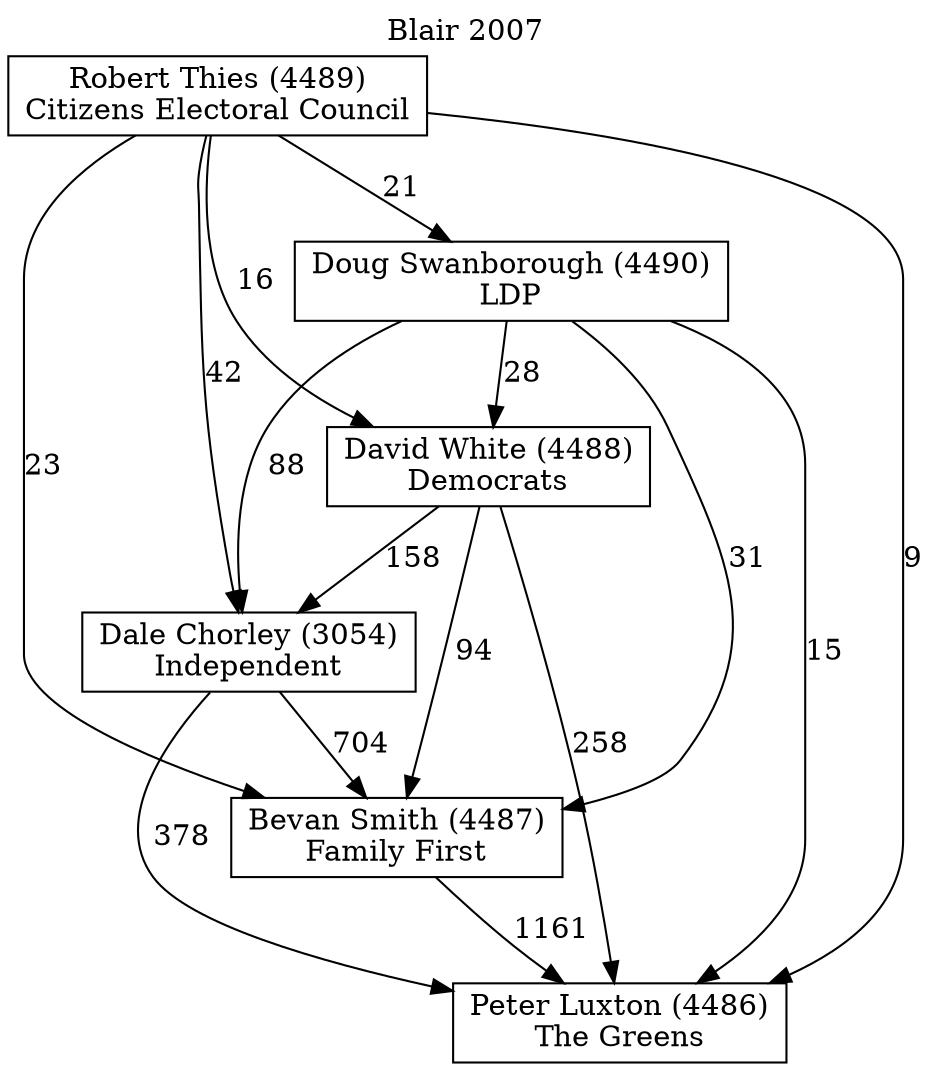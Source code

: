 // House preference flow
digraph "Peter Luxton (4486)_Blair_2007" {
	graph [label="Blair 2007" labelloc=t mclimit=10]
	node [shape=box]
	"Bevan Smith (4487)" [label="Bevan Smith (4487)
Family First"]
	"Dale Chorley (3054)" [label="Dale Chorley (3054)
Independent"]
	"David White (4488)" [label="David White (4488)
Democrats"]
	"Doug Swanborough (4490)" [label="Doug Swanborough (4490)
LDP"]
	"Peter Luxton (4486)" [label="Peter Luxton (4486)
The Greens"]
	"Robert Thies (4489)" [label="Robert Thies (4489)
Citizens Electoral Council"]
	"Bevan Smith (4487)" -> "Peter Luxton (4486)" [label=1161]
	"Dale Chorley (3054)" -> "Bevan Smith (4487)" [label=704]
	"Dale Chorley (3054)" -> "Peter Luxton (4486)" [label=378]
	"David White (4488)" -> "Bevan Smith (4487)" [label=94]
	"David White (4488)" -> "Dale Chorley (3054)" [label=158]
	"David White (4488)" -> "Peter Luxton (4486)" [label=258]
	"Doug Swanborough (4490)" -> "Bevan Smith (4487)" [label=31]
	"Doug Swanborough (4490)" -> "Dale Chorley (3054)" [label=88]
	"Doug Swanborough (4490)" -> "David White (4488)" [label=28]
	"Doug Swanborough (4490)" -> "Peter Luxton (4486)" [label=15]
	"Robert Thies (4489)" -> "Bevan Smith (4487)" [label=23]
	"Robert Thies (4489)" -> "Dale Chorley (3054)" [label=42]
	"Robert Thies (4489)" -> "David White (4488)" [label=16]
	"Robert Thies (4489)" -> "Doug Swanborough (4490)" [label=21]
	"Robert Thies (4489)" -> "Peter Luxton (4486)" [label=9]
}
